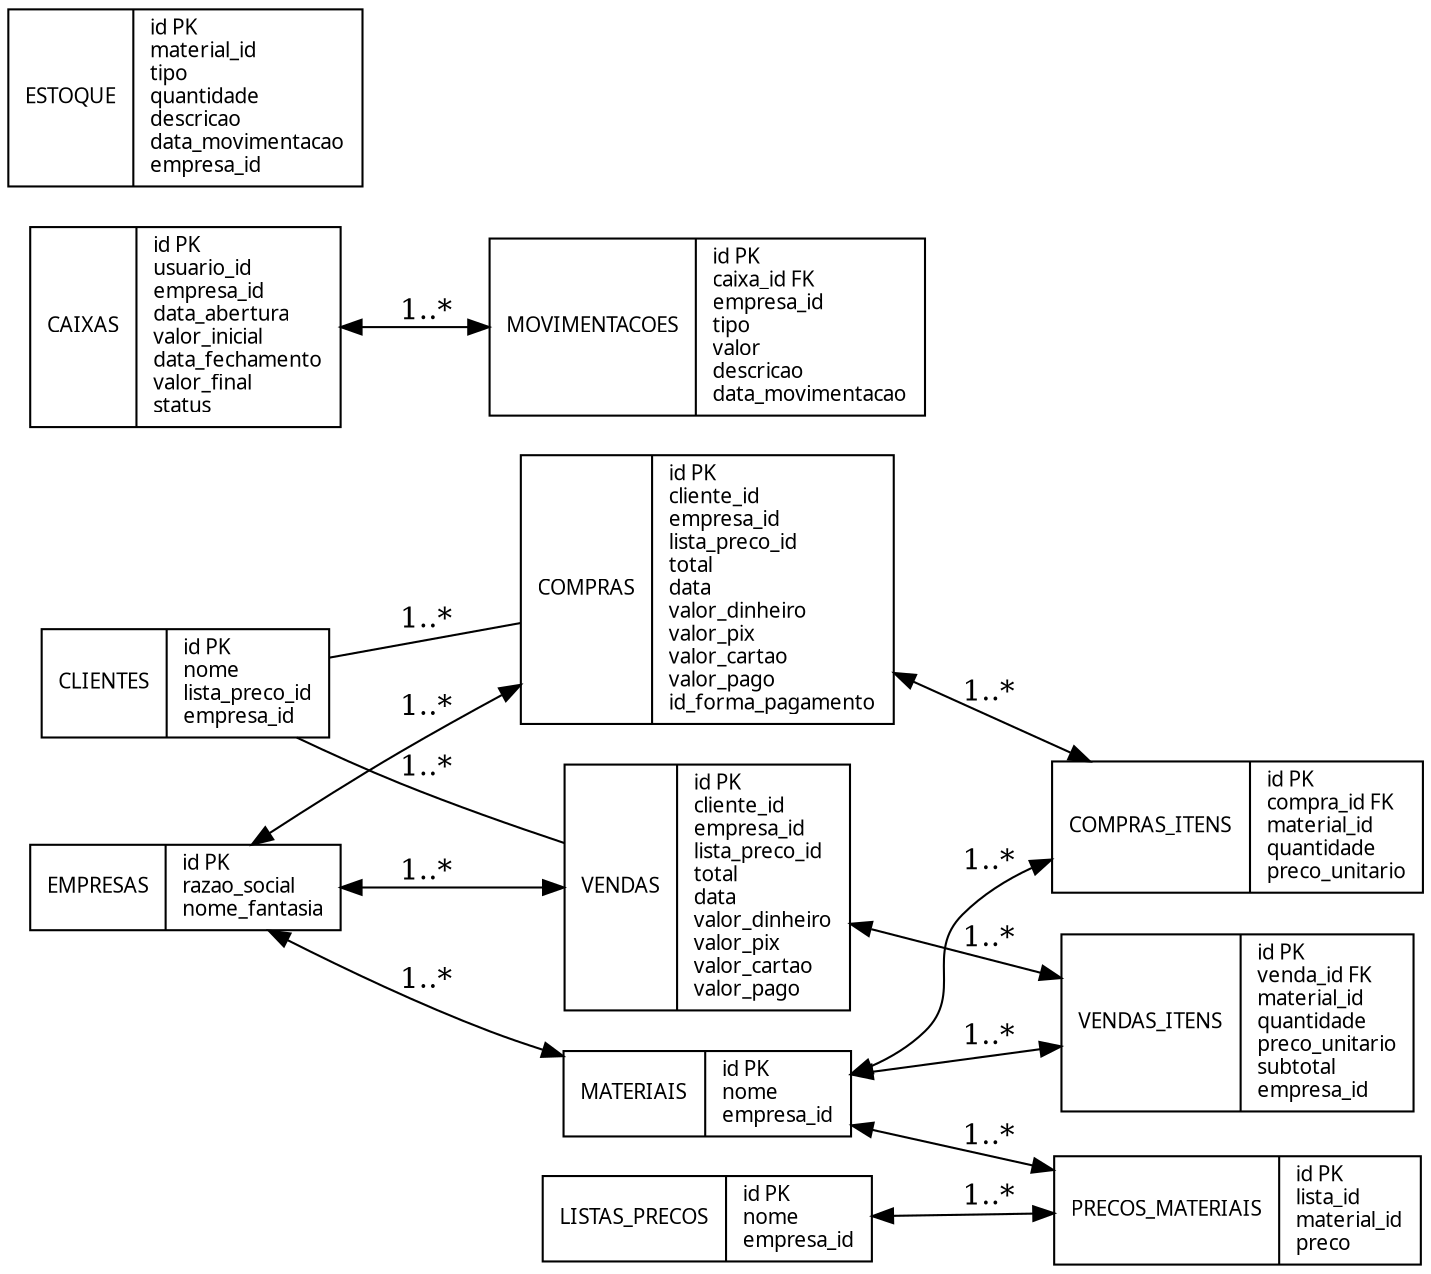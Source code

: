 digraph ER {
  graph [rankdir=LR];
  node [shape=record, fontsize=10, fontname="Verdana"];

  CLIENTES [label="{CLIENTES|id PK\lnome\llista_preco_id\lempresa_id\l}"];
  LISTAS_PRECOS [label="{LISTAS_PRECOS|id PK\lnome\lempresa_id\l}"];
  PRECOS_MATERIAIS [label="{PRECOS_MATERIAIS|id PK\llista_id\lmaterial_id\lpreco\l}"];
  MATERIAIS [label="{MATERIAIS|id PK\lnome\lempresa_id\l}"];
  VENDAS [label="{VENDAS|id PK\lcliente_id\lempresa_id\llista_preco_id\ltotal\ldata\lvalor_dinheiro\lvalor_pix\lvalor_cartao\lvalor_pago\l}"];
  VENDAS_ITENS [label="{VENDAS_ITENS|id PK\lvenda_id FK\lmaterial_id\lquantidade\lpreco_unitario\lsubtotal\lempresa_id\l}"];
  COMPRAS [label="{COMPRAS|id PK\lcliente_id\lempresa_id\llista_preco_id\ltotal\ldata\lvalor_dinheiro\lvalor_pix\lvalor_cartao\lvalor_pago\lid_forma_pagamento\l}"];
  COMPRAS_ITENS [label="{COMPRAS_ITENS|id PK\lcompra_id FK\lmaterial_id\lquantidade\lpreco_unitario\l}"];
  CAIXAS [label="{CAIXAS|id PK\lusuario_id\lempresa_id\ldata_abertura\lvalor_inicial\ldata_fechamento\lvalor_final\lstatus\l}"];
  MOVIMENTACOES [label="{MOVIMENTACOES|id PK\lcaixa_id FK\lempresa_id\ltipo\lvalor\ldescricao\ldata_movimentacao\l}"];
  ESTOQUE [label="{ESTOQUE|id PK\lmaterial_id\ltipo\lquantidade\ldescricao\ldata_movimentacao\lempresa_id\l}"];
  EMPRESAS [label="{EMPRESAS|id PK\lrazao_social\lnome_fantasia\l}"];

  CLIENTES -> VENDAS [label="1..*", arrowhead=none, arrowtail=none];
  CLIENTES -> COMPRAS [label="1..*", arrowhead=none, arrowtail=none];
  VENDAS -> VENDAS_ITENS [label="1..*", dir=both];
  COMPRAS -> COMPRAS_ITENS [label="1..*", dir=both];
  LISTAS_PRECOS -> PRECOS_MATERIAIS [label="1..*", dir=both];
  MATERIAIS -> PRECOS_MATERIAIS [label="1..*", dir=both];
  MATERIAIS -> VENDAS_ITENS [label="1..*", dir=both];
  MATERIAIS -> COMPRAS_ITENS [label="1..*", dir=both];
  CAIXAS -> MOVIMENTACOES [label="1..*", dir=both];
  EMPRESAS -> VENDAS [label="1..*", dir=both];
  EMPRESAS -> COMPRAS [label="1..*", dir=both];
  EMPRESAS -> MATERIAIS [label="1..*", dir=both];
}
